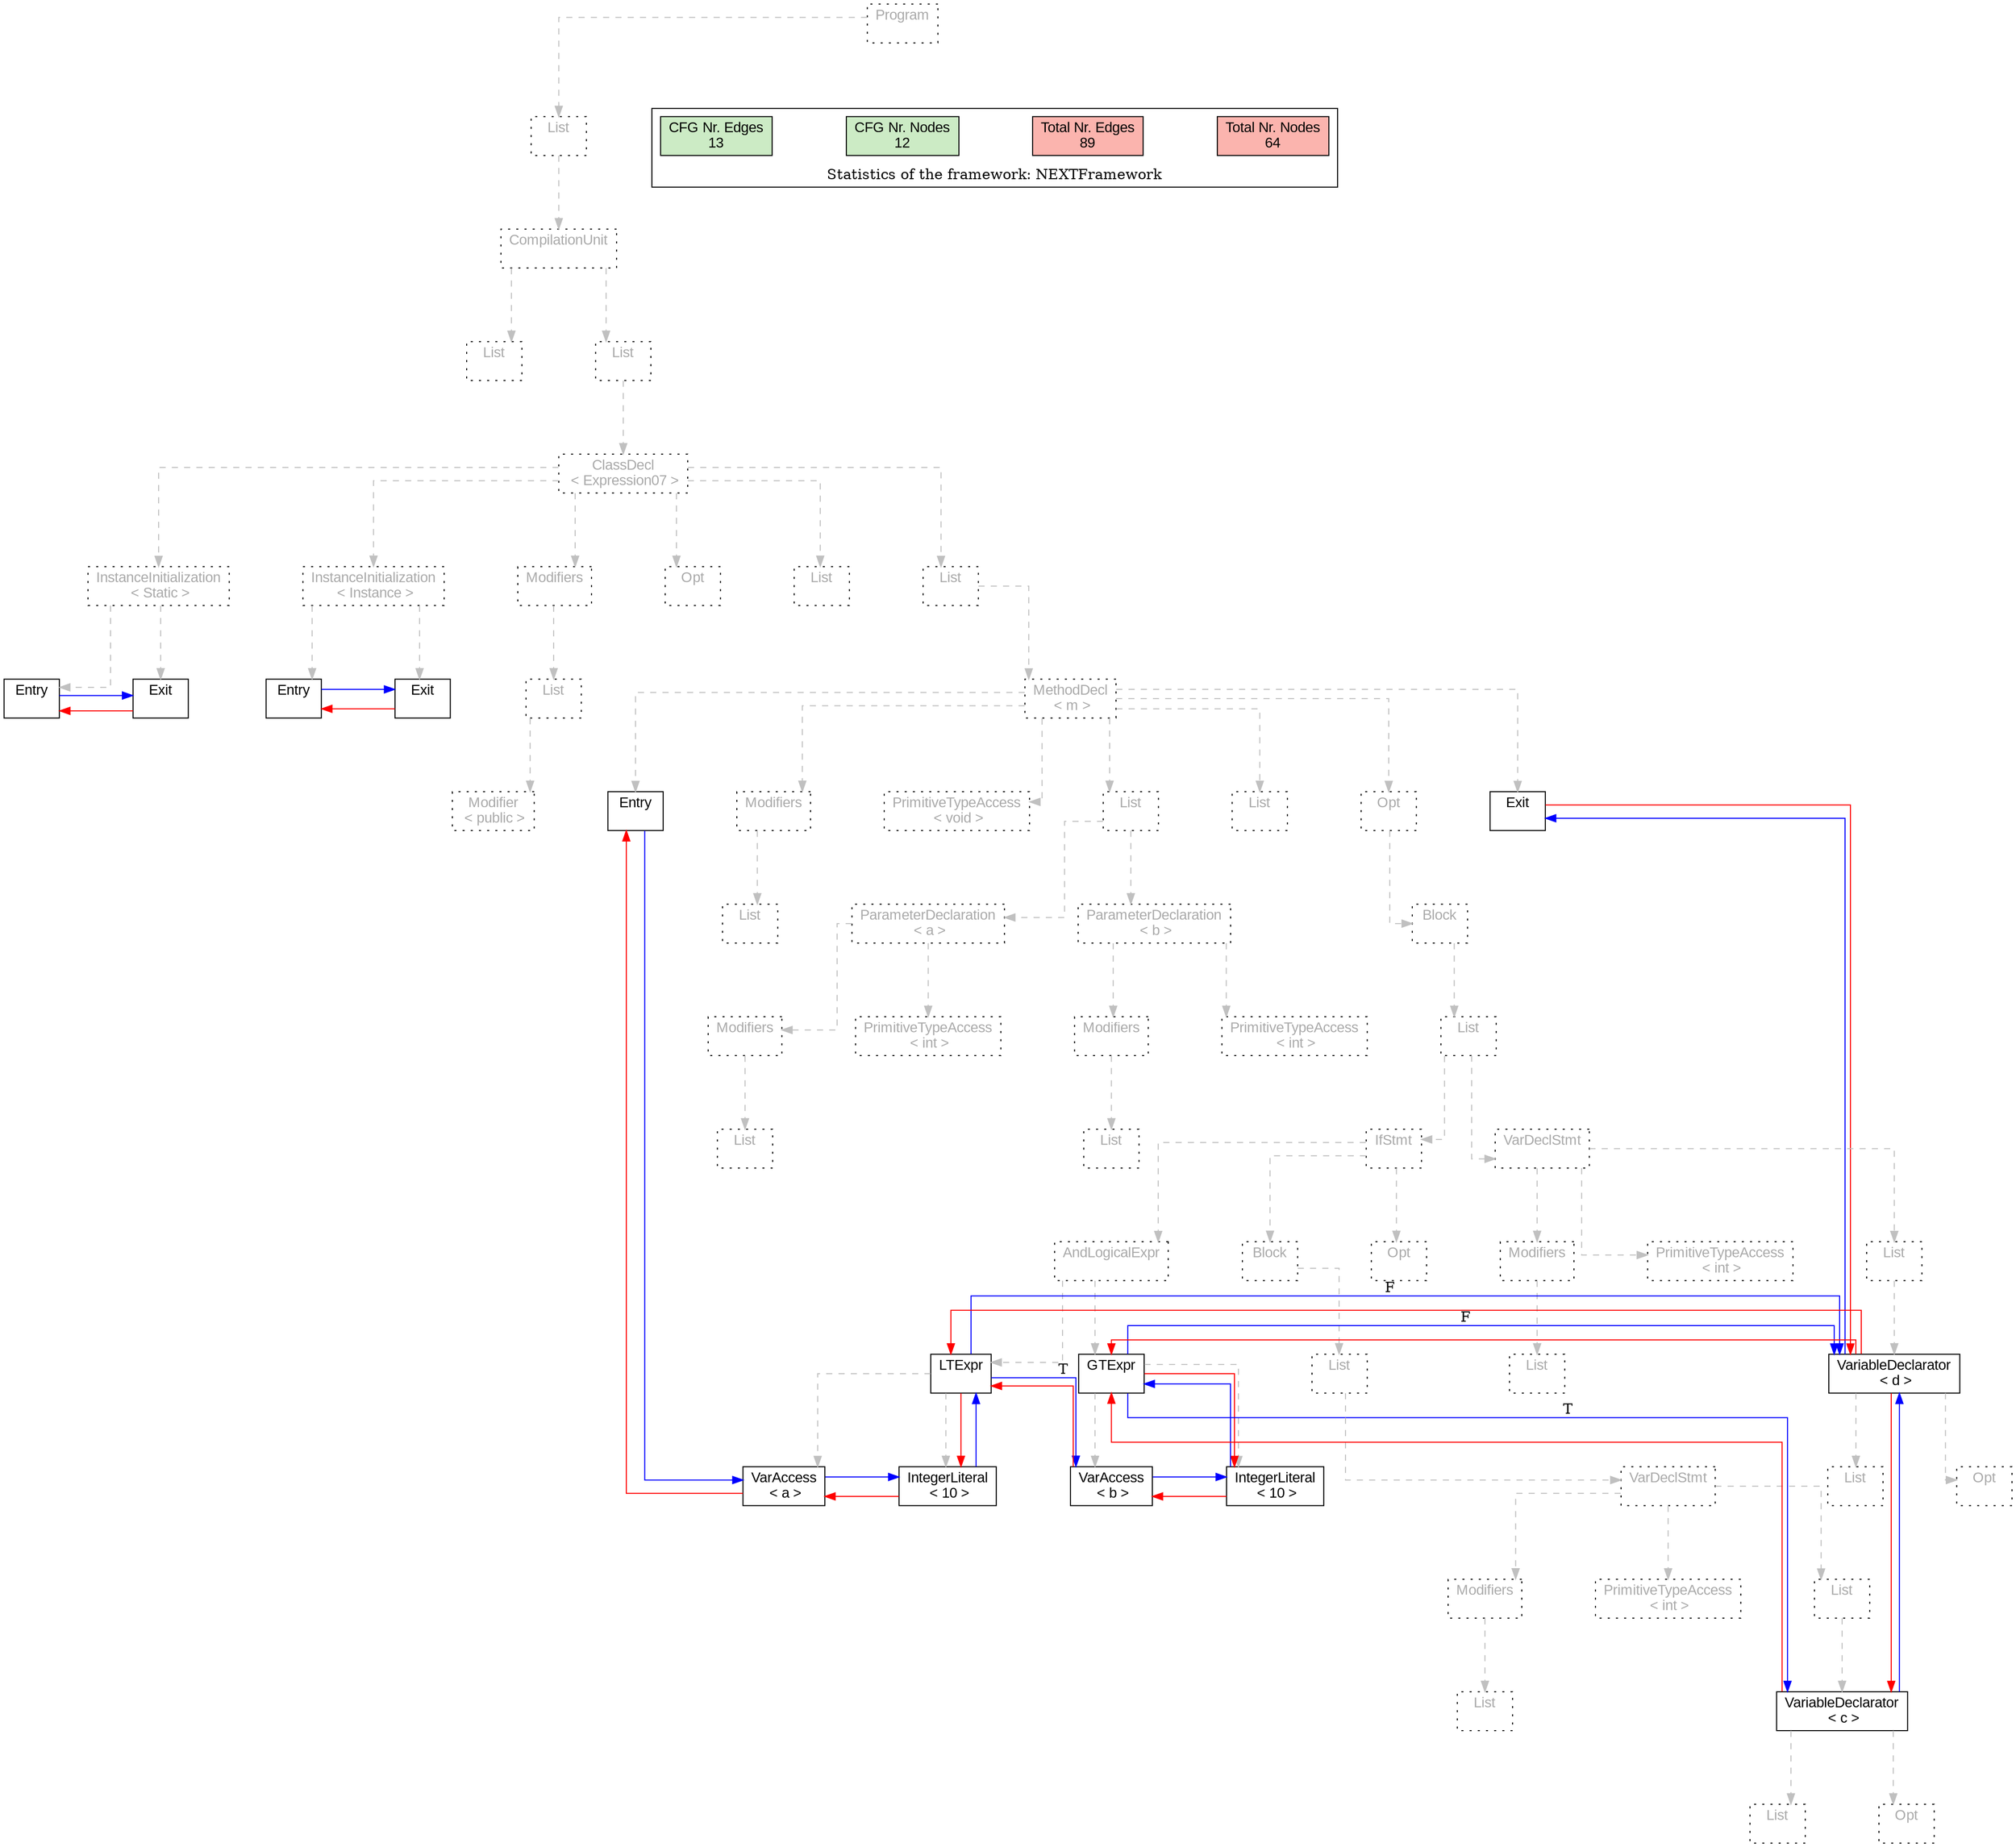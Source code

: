 digraph G {
graph [splines=ortho, nodesep="1", ranksep="1"]
node [shape=rect, fontname=Arial];
{ rank = same; "Program[0]"}
{ rank = same; "List[1]"}
{ rank = same; "CompilationUnit[2]"}
{ rank = same; "List[3]"; "List[4]"}
{ rank = same; "ClassDecl[5]"}
{ rank = same; "Modifiers[22]"; "Opt[25]"; "List[26]"; "List[27]"; "InstanceInitialization[6]"; "InstanceInitialization[14]"}
{ rank = same; "List[23]"; "MethodDecl[28]"; "Entry[7]"; "Exit[8]"; "Entry[15]"; "Exit[16]"}
{ rank = same; "Modifier[24]"; "Entry[29]"; "Modifiers[30]"; "PrimitiveTypeAccess[32]"; "List[33]"; "List[42]"; "Opt[43]"; "Exit[44]"}
{ rank = same; "List[31]"; "ParameterDeclaration[34]"; "ParameterDeclaration[38]"; "Block[44]"}
{ rank = same; "Modifiers[35]"; "PrimitiveTypeAccess[37]"; "Modifiers[39]"; "PrimitiveTypeAccess[41]"; "List[45]"}
{ rank = same; "List[36]"; "List[40]"; "IfStmt[46]"; "VarDeclStmt[65]"}
{ rank = same; "AndLogicalExpr[47]"; "Block[54]"; "Opt[64]"; "Modifiers[66]"; "PrimitiveTypeAccess[68]"; "List[69]"}
{ rank = same; "LTExpr[48]"; "GTExpr[51]"; "List[55]"; "List[67]"; "VariableDeclarator[70]"}
{ rank = same; "VarAccess[49]"; "IntegerLiteral[50]"; "VarAccess[52]"; "IntegerLiteral[53]"; "VarDeclStmt[56]"; "List[71]"; "Opt[72]"}
{ rank = same; "Modifiers[57]"; "PrimitiveTypeAccess[59]"; "List[60]"}
{ rank = same; "List[58]"; "VariableDeclarator[61]"}
{ rank = same; "List[62]"; "Opt[63]"}
"Program[0]" [label="Program\n ", style= dotted   fillcolor="#eeeeee" fontcolor="#aaaaaa"  ]
"List[1]" [label="List\n ", style= dotted   fillcolor="#eeeeee" fontcolor="#aaaaaa"  ]
"CompilationUnit[2]" [label="CompilationUnit\n ", style= dotted   fillcolor="#eeeeee" fontcolor="#aaaaaa"  ]
"List[3]" [label="List\n ", style= dotted   fillcolor="#eeeeee" fontcolor="#aaaaaa"  ]
"List[4]" [label="List\n ", style= dotted   fillcolor="#eeeeee" fontcolor="#aaaaaa"  ]
"ClassDecl[5]" [label="ClassDecl\n < Expression07 >", style= dotted   fillcolor="#eeeeee" fontcolor="#aaaaaa"  ]
"Modifiers[22]" [label="Modifiers\n ", style= dotted   fillcolor="#eeeeee" fontcolor="#aaaaaa"  ]
"List[23]" [label="List\n ", style= dotted   fillcolor="#eeeeee" fontcolor="#aaaaaa"  ]
"Modifier[24]" [label="Modifier\n < public >", style= dotted   fillcolor="#eeeeee" fontcolor="#aaaaaa"  ]
"Opt[25]" [label="Opt\n ", style= dotted   fillcolor="#eeeeee" fontcolor="#aaaaaa"  ]
"List[26]" [label="List\n ", style= dotted   fillcolor="#eeeeee" fontcolor="#aaaaaa"  ]
"List[27]" [label="List\n ", style= dotted   fillcolor="#eeeeee" fontcolor="#aaaaaa"  ]
"MethodDecl[28]" [label="MethodDecl\n < m >", style= dotted   fillcolor="#eeeeee" fontcolor="#aaaaaa"  ]
"Entry[29]" [label="Entry\n ", fillcolor=white   style=filled  ]
"Modifiers[30]" [label="Modifiers\n ", style= dotted   fillcolor="#eeeeee" fontcolor="#aaaaaa"  ]
"List[31]" [label="List\n ", style= dotted   fillcolor="#eeeeee" fontcolor="#aaaaaa"  ]
"PrimitiveTypeAccess[32]" [label="PrimitiveTypeAccess\n < void >", style= dotted   fillcolor="#eeeeee" fontcolor="#aaaaaa"  ]
"List[33]" [label="List\n ", style= dotted   fillcolor="#eeeeee" fontcolor="#aaaaaa"  ]
"ParameterDeclaration[34]" [label="ParameterDeclaration\n < a >", style= dotted   fillcolor="#eeeeee" fontcolor="#aaaaaa"  ]
"Modifiers[35]" [label="Modifiers\n ", style= dotted   fillcolor="#eeeeee" fontcolor="#aaaaaa"  ]
"List[36]" [label="List\n ", style= dotted   fillcolor="#eeeeee" fontcolor="#aaaaaa"  ]
"PrimitiveTypeAccess[37]" [label="PrimitiveTypeAccess\n < int >", style= dotted   fillcolor="#eeeeee" fontcolor="#aaaaaa"  ]
"ParameterDeclaration[38]" [label="ParameterDeclaration\n < b >", style= dotted   fillcolor="#eeeeee" fontcolor="#aaaaaa"  ]
"Modifiers[39]" [label="Modifiers\n ", style= dotted   fillcolor="#eeeeee" fontcolor="#aaaaaa"  ]
"List[40]" [label="List\n ", style= dotted   fillcolor="#eeeeee" fontcolor="#aaaaaa"  ]
"PrimitiveTypeAccess[41]" [label="PrimitiveTypeAccess\n < int >", style= dotted   fillcolor="#eeeeee" fontcolor="#aaaaaa"  ]
"List[42]" [label="List\n ", style= dotted   fillcolor="#eeeeee" fontcolor="#aaaaaa"  ]
"Opt[43]" [label="Opt\n ", style= dotted   fillcolor="#eeeeee" fontcolor="#aaaaaa"  ]
"Block[44]" [label="Block\n ", style= dotted   fillcolor="#eeeeee" fontcolor="#aaaaaa"  ]
"List[45]" [label="List\n ", style= dotted   fillcolor="#eeeeee" fontcolor="#aaaaaa"  ]
"IfStmt[46]" [label="IfStmt\n ", style= dotted   fillcolor="#eeeeee" fontcolor="#aaaaaa"  ]
"AndLogicalExpr[47]" [label="AndLogicalExpr\n ", style= dotted   fillcolor="#eeeeee" fontcolor="#aaaaaa"  ]
"LTExpr[48]" [label="LTExpr\n ", fillcolor=white   style=filled  ]
"VarAccess[49]" [label="VarAccess\n < a >", fillcolor=white   style=filled  ]
"IntegerLiteral[50]" [label="IntegerLiteral\n < 10 >", fillcolor=white   style=filled  ]
"GTExpr[51]" [label="GTExpr\n ", fillcolor=white   style=filled  ]
"VarAccess[52]" [label="VarAccess\n < b >", fillcolor=white   style=filled  ]
"IntegerLiteral[53]" [label="IntegerLiteral\n < 10 >", fillcolor=white   style=filled  ]
"Block[54]" [label="Block\n ", style= dotted   fillcolor="#eeeeee" fontcolor="#aaaaaa"  ]
"List[55]" [label="List\n ", style= dotted   fillcolor="#eeeeee" fontcolor="#aaaaaa"  ]
"VarDeclStmt[56]" [label="VarDeclStmt\n ", style= dotted   fillcolor="#eeeeee" fontcolor="#aaaaaa"  ]
"Modifiers[57]" [label="Modifiers\n ", style= dotted   fillcolor="#eeeeee" fontcolor="#aaaaaa"  ]
"List[58]" [label="List\n ", style= dotted   fillcolor="#eeeeee" fontcolor="#aaaaaa"  ]
"PrimitiveTypeAccess[59]" [label="PrimitiveTypeAccess\n < int >", style= dotted   fillcolor="#eeeeee" fontcolor="#aaaaaa"  ]
"List[60]" [label="List\n ", style= dotted   fillcolor="#eeeeee" fontcolor="#aaaaaa"  ]
"VariableDeclarator[61]" [label="VariableDeclarator\n < c >", fillcolor=white   style=filled  ]
"List[62]" [label="List\n ", style= dotted   fillcolor="#eeeeee" fontcolor="#aaaaaa"  ]
"Opt[63]" [label="Opt\n ", style= dotted   fillcolor="#eeeeee" fontcolor="#aaaaaa"  ]
"Opt[64]" [label="Opt\n ", style= dotted   fillcolor="#eeeeee" fontcolor="#aaaaaa"  ]
"VarDeclStmt[65]" [label="VarDeclStmt\n ", style= dotted   fillcolor="#eeeeee" fontcolor="#aaaaaa"  ]
"Modifiers[66]" [label="Modifiers\n ", style= dotted   fillcolor="#eeeeee" fontcolor="#aaaaaa"  ]
"List[67]" [label="List\n ", style= dotted   fillcolor="#eeeeee" fontcolor="#aaaaaa"  ]
"PrimitiveTypeAccess[68]" [label="PrimitiveTypeAccess\n < int >", style= dotted   fillcolor="#eeeeee" fontcolor="#aaaaaa"  ]
"List[69]" [label="List\n ", style= dotted   fillcolor="#eeeeee" fontcolor="#aaaaaa"  ]
"VariableDeclarator[70]" [label="VariableDeclarator\n < d >", fillcolor=white   style=filled  ]
"List[71]" [label="List\n ", style= dotted   fillcolor="#eeeeee" fontcolor="#aaaaaa"  ]
"Opt[72]" [label="Opt\n ", style= dotted   fillcolor="#eeeeee" fontcolor="#aaaaaa"  ]
"Exit[44]" [label="Exit\n ", fillcolor=white   style=filled  ]
"InstanceInitialization[6]" [label="InstanceInitialization\n < Instance >", style= dotted   fillcolor="#eeeeee" fontcolor="#aaaaaa"  ]
"Entry[7]" [label="Entry\n ", fillcolor=white   style=filled  ]
"Exit[8]" [label="Exit\n ", fillcolor=white   style=filled  ]
"InstanceInitialization[14]" [label="InstanceInitialization\n < Static >", style= dotted   fillcolor="#eeeeee" fontcolor="#aaaaaa"  ]
"Entry[15]" [label="Entry\n ", fillcolor=white   style=filled  ]
"Exit[16]" [label="Exit\n ", fillcolor=white   style=filled  ]
"CompilationUnit[2]" -> "List[3]" [style=dashed, color=gray]
"List[23]" -> "Modifier[24]" [style=dashed, color=gray]
"Modifiers[22]" -> "List[23]" [style=dashed, color=gray]
"ClassDecl[5]" -> "Modifiers[22]" [style=dashed, color=gray]
"ClassDecl[5]" -> "Opt[25]" [style=dashed, color=gray]
"ClassDecl[5]" -> "List[26]" [style=dashed, color=gray]
"MethodDecl[28]" -> "Entry[29]" [style=dashed, color=gray]
"Modifiers[30]" -> "List[31]" [style=dashed, color=gray]
"MethodDecl[28]" -> "Modifiers[30]" [style=dashed, color=gray]
"MethodDecl[28]" -> "PrimitiveTypeAccess[32]" [style=dashed, color=gray]
"Modifiers[35]" -> "List[36]" [style=dashed, color=gray]
"ParameterDeclaration[34]" -> "Modifiers[35]" [style=dashed, color=gray]
"ParameterDeclaration[34]" -> "PrimitiveTypeAccess[37]" [style=dashed, color=gray]
"List[33]" -> "ParameterDeclaration[34]" [style=dashed, color=gray]
"Modifiers[39]" -> "List[40]" [style=dashed, color=gray]
"ParameterDeclaration[38]" -> "Modifiers[39]" [style=dashed, color=gray]
"ParameterDeclaration[38]" -> "PrimitiveTypeAccess[41]" [style=dashed, color=gray]
"List[33]" -> "ParameterDeclaration[38]" [style=dashed, color=gray]
"MethodDecl[28]" -> "List[33]" [style=dashed, color=gray]
"MethodDecl[28]" -> "List[42]" [style=dashed, color=gray]
"LTExpr[48]" -> "VarAccess[49]" [style=dashed, color=gray]
"LTExpr[48]" -> "IntegerLiteral[50]" [style=dashed, color=gray]
"AndLogicalExpr[47]" -> "LTExpr[48]" [style=dashed, color=gray]
"GTExpr[51]" -> "VarAccess[52]" [style=dashed, color=gray]
"GTExpr[51]" -> "IntegerLiteral[53]" [style=dashed, color=gray]
"AndLogicalExpr[47]" -> "GTExpr[51]" [style=dashed, color=gray]
"IfStmt[46]" -> "AndLogicalExpr[47]" [style=dashed, color=gray]
"Modifiers[57]" -> "List[58]" [style=dashed, color=gray]
"VarDeclStmt[56]" -> "Modifiers[57]" [style=dashed, color=gray]
"VarDeclStmt[56]" -> "PrimitiveTypeAccess[59]" [style=dashed, color=gray]
"VariableDeclarator[61]" -> "List[62]" [style=dashed, color=gray]
"VariableDeclarator[61]" -> "Opt[63]" [style=dashed, color=gray]
"List[60]" -> "VariableDeclarator[61]" [style=dashed, color=gray]
"VarDeclStmt[56]" -> "List[60]" [style=dashed, color=gray]
"List[55]" -> "VarDeclStmt[56]" [style=dashed, color=gray]
"Block[54]" -> "List[55]" [style=dashed, color=gray]
"IfStmt[46]" -> "Block[54]" [style=dashed, color=gray]
"IfStmt[46]" -> "Opt[64]" [style=dashed, color=gray]
"List[45]" -> "IfStmt[46]" [style=dashed, color=gray]
"Modifiers[66]" -> "List[67]" [style=dashed, color=gray]
"VarDeclStmt[65]" -> "Modifiers[66]" [style=dashed, color=gray]
"VarDeclStmt[65]" -> "PrimitiveTypeAccess[68]" [style=dashed, color=gray]
"VariableDeclarator[70]" -> "List[71]" [style=dashed, color=gray]
"VariableDeclarator[70]" -> "Opt[72]" [style=dashed, color=gray]
"List[69]" -> "VariableDeclarator[70]" [style=dashed, color=gray]
"VarDeclStmt[65]" -> "List[69]" [style=dashed, color=gray]
"List[45]" -> "VarDeclStmt[65]" [style=dashed, color=gray]
"Block[44]" -> "List[45]" [style=dashed, color=gray]
"Opt[43]" -> "Block[44]" [style=dashed, color=gray]
"MethodDecl[28]" -> "Opt[43]" [style=dashed, color=gray]
"MethodDecl[28]" -> "Exit[44]" [style=dashed, color=gray]
"List[27]" -> "MethodDecl[28]" [style=dashed, color=gray]
"ClassDecl[5]" -> "List[27]" [style=dashed, color=gray]
"InstanceInitialization[6]" -> "Entry[7]" [style=dashed, color=gray]
"InstanceInitialization[6]" -> "Exit[8]" [style=dashed, color=gray]
"InstanceInitialization[14]" -> "Entry[15]" [style=dashed, color=gray]
"InstanceInitialization[14]" -> "Exit[16]" [style=dashed, color=gray]
"ClassDecl[5]" -> "InstanceInitialization[6]" [style=dashed, color=gray]
"ClassDecl[5]" -> "InstanceInitialization[14]" [style=dashed, color=gray]
"List[4]" -> "ClassDecl[5]" [style=dashed, color=gray]
"CompilationUnit[2]" -> "List[4]" [style=dashed, color=gray]
"List[1]" -> "CompilationUnit[2]" [style=dashed, color=gray]
"Program[0]" -> "List[1]" [style=dashed, color=gray]
"Exit[16]" -> "Entry[15]" [color=red, constraint=false]
"Entry[15]" -> "Exit[16]" [color=blue, constraint=false, xlabel=" "] 
"Exit[8]" -> "Entry[7]" [color=red, constraint=false]
"Entry[7]" -> "Exit[8]" [color=blue, constraint=false, xlabel=" "] 
"Exit[44]" -> "VariableDeclarator[70]" [color=red, constraint=false]
"VariableDeclarator[70]" -> "Exit[44]" [color=blue, constraint=false, xlabel=" "] 
"VariableDeclarator[70]" -> "LTExpr[48]" [color=red, constraint=false]
"VariableDeclarator[70]" -> "GTExpr[51]" [color=red, constraint=false]
"VariableDeclarator[70]" -> "VariableDeclarator[61]" [color=red, constraint=false]
"VariableDeclarator[61]" -> "VariableDeclarator[70]" [color=blue, constraint=false, xlabel=" "] 
"VariableDeclarator[61]" -> "GTExpr[51]" [color=red, constraint=false]
"GTExpr[51]" -> "VariableDeclarator[61]" [color=blue, constraint=false, xlabel="T "] 
"GTExpr[51]" -> "VariableDeclarator[70]" [color=blue, constraint=false, xlabel="F "] 
"GTExpr[51]" -> "IntegerLiteral[53]" [color=red, constraint=false]
"IntegerLiteral[53]" -> "GTExpr[51]" [color=blue, constraint=false, xlabel=" "] 
"IntegerLiteral[53]" -> "VarAccess[52]" [color=red, constraint=false]
"VarAccess[52]" -> "IntegerLiteral[53]" [color=blue, constraint=false, xlabel=" "] 
"VarAccess[52]" -> "LTExpr[48]" [color=red, constraint=false]
"LTExpr[48]" -> "VarAccess[52]" [color=blue, constraint=false, xlabel="T "] 
"LTExpr[48]" -> "VariableDeclarator[70]" [color=blue, constraint=false, xlabel="F "] 
"LTExpr[48]" -> "IntegerLiteral[50]" [color=red, constraint=false]
"IntegerLiteral[50]" -> "LTExpr[48]" [color=blue, constraint=false, xlabel=" "] 
"IntegerLiteral[50]" -> "VarAccess[49]" [color=red, constraint=false]
"VarAccess[49]" -> "IntegerLiteral[50]" [color=blue, constraint=false, xlabel=" "] 
"VarAccess[49]" -> "Entry[29]" [color=red, constraint=false]
"Entry[29]" -> "VarAccess[49]" [color=blue, constraint=false, xlabel=" "] 
"List[3]" -> "List[4]" [style=invis]
"InstanceInitialization[14]" -> "InstanceInitialization[6]" -> "Modifiers[22]" -> "Opt[25]" -> "List[26]" -> "List[27]" [style=invis]
"Entry[29]" -> "Modifiers[30]" -> "PrimitiveTypeAccess[32]" -> "List[33]" -> "List[42]" -> "Opt[43]" -> "Exit[44]" [style=invis]
"ParameterDeclaration[34]" -> "ParameterDeclaration[38]" [style=invis]
"Modifiers[35]" -> "PrimitiveTypeAccess[37]" [style=invis]
"Modifiers[39]" -> "PrimitiveTypeAccess[41]" [style=invis]
"IfStmt[46]" -> "VarDeclStmt[65]" [style=invis]
"AndLogicalExpr[47]" -> "Block[54]" -> "Opt[64]" [style=invis]
"LTExpr[48]" -> "GTExpr[51]" [style=invis]
"VarAccess[49]" -> "IntegerLiteral[50]" [style=invis]
"VarAccess[52]" -> "IntegerLiteral[53]" [style=invis]
"Modifiers[57]" -> "PrimitiveTypeAccess[59]" -> "List[60]" [style=invis]
"List[62]" -> "Opt[63]" [style=invis]
"Modifiers[66]" -> "PrimitiveTypeAccess[68]" -> "List[69]" [style=invis]
"List[71]" -> "Opt[72]" [style=invis]
"Entry[7]" -> "Exit[8]" [style=invis]
"Entry[15]" -> "Exit[16]" [style=invis]

subgraph cluster_legend {
{node [style=filled, fillcolor=1, colorscheme="pastel13"]
Nodes [label="Total Nr. Nodes
64", fillcolor=1]
Edges [label="Total Nr. Edges
89", fillcolor=1]
NodesCFG [label="CFG Nr. Nodes
12", fillcolor=3]
EdgesCFG [label="CFG Nr. Edges
13", fillcolor=3]
Nodes-> "Program[0]" -> NodesCFG  [style="invis"]
Edges -> "Program[0]" ->EdgesCFG [style="invis"]}
label = "Statistics of the framework: NEXTFramework"
style="solid"
ranksep=0.05
nodesep=0.01
labelloc = b
len=2
}}